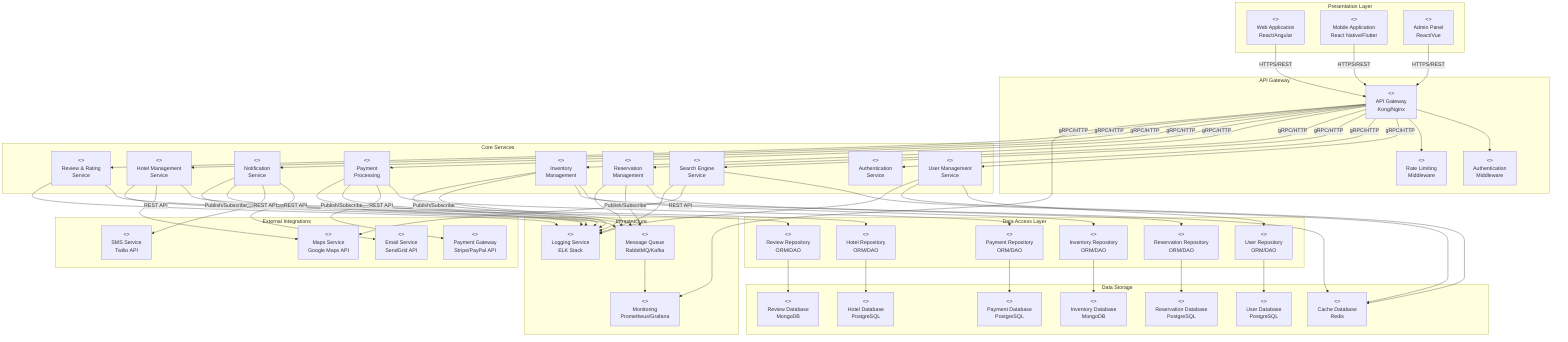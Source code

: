 graph TD
    subgraph "Presentation Layer"
        WebApp[<<component>><br/>Web Application<br/>React/Angular]
        MobileApp[<<component>><br/>Mobile Application<br/>React Native/Flutter]
        AdminPanel[<<component>><br/>Admin Panel<br/>React/Vue]
    end

    subgraph "API Gateway"
        Gateway[<<component>><br/>API Gateway<br/>Kong/Nginx]
        AuthMiddleware[<<component>><br/>Authentication<br/>Middleware]
        RateLimit[<<component>><br/>Rate Limiting<br/>Middleware]
    end

    subgraph "Core Services"
        UserMgmt[<<component>><br/>User Management<br/>Service]
        AuthService[<<component>><br/>Authentication<br/>Service]
        SearchEngine[<<component>><br/>Search Engine<br/>Service]
        ReservationMgmt[<<component>><br/>Reservation<br/>Management]
        InventoryMgmt[<<component>><br/>Inventory<br/>Management]
        PaymentProc[<<component>><br/>Payment<br/>Processing]
        NotificationSvc[<<component>><br/>Notification<br/>Service]
        HotelMgmt[<<component>><br/>Hotel Management<br/>Service]
        ReviewSvc[<<component>><br/>Review & Rating<br/>Service]
    end

    subgraph "Data Access Layer"
        UserRepo[<<component>><br/>User Repository<br/>ORM/DAO]
        ReservationRepo[<<component>><br/>Reservation Repository<br/>ORM/DAO]
        InventoryRepo[<<component>><br/>Inventory Repository<br/>ORM/DAO]
        PaymentRepo[<<component>><br/>Payment Repository<br/>ORM/DAO]
        HotelRepo[<<component>><br/>Hotel Repository<br/>ORM/DAO]
        ReviewRepo[<<component>><br/>Review Repository<br/>ORM/DAO]
    end

    subgraph "Data Storage"
        UserDB[<<database>><br/>User Database<br/>PostgreSQL]
        ReservationDB[<<database>><br/>Reservation Database<br/>PostgreSQL]
        InventoryDB[<<database>><br/>Inventory Database<br/>MongoDB]
        PaymentDB[<<database>><br/>Payment Database<br/>PostgreSQL]
        HotelDB[<<database>><br/>Hotel Database<br/>PostgreSQL]
        ReviewDB[<<database>><br/>Review Database<br/>MongoDB]
        CacheDB[<<database>><br/>Cache Database<br/>Redis]
    end

    subgraph "External Integrations"
        PaymentGW[<<component>><br/>Payment Gateway<br/>Stripe/PayPal API]
        EmailSvc[<<component>><br/>Email Service<br/>SendGrid API]
        SMSSvc[<<component>><br/>SMS Service<br/>Twilio API]
        MapsSvc[<<component>><br/>Maps Service<br/>Google Maps API]
    end

    subgraph "Infrastructure"
        MessageQueue[<<component>><br/>Message Queue<br/>RabbitMQ/Kafka]
        Logger[<<component>><br/>Logging Service<br/>ELK Stack]
        Monitor[<<component>><br/>Monitoring<br/>Prometheus/Grafana]
    end

    %% Presentation to Gateway
    WebApp -->|HTTPS/REST| Gateway
    MobileApp -->|HTTPS/REST| Gateway
    AdminPanel -->|HTTPS/REST| Gateway

    %% Gateway components
    Gateway --> AuthMiddleware
    Gateway --> RateLimit

    %% Gateway to Services
    Gateway -->|gRPC/HTTP| UserMgmt
    Gateway -->|gRPC/HTTP| AuthService
    Gateway -->|gRPC/HTTP| SearchEngine
    Gateway -->|gRPC/HTTP| ReservationMgmt
    Gateway -->|gRPC/HTTP| InventoryMgmt
    Gateway -->|gRPC/HTTP| PaymentProc
    Gateway -->|gRPC/HTTP| NotificationSvc
    Gateway -->|gRPC/HTTP| HotelMgmt
    Gateway -->|gRPC/HTTP| ReviewSvc

    %% Services to Repositories
    UserMgmt --> UserRepo
    ReservationMgmt --> ReservationRepo
    InventoryMgmt --> InventoryRepo
    PaymentProc --> PaymentRepo
    HotelMgmt --> HotelRepo
    ReviewSvc --> ReviewRepo

    %% Repositories to Databases
    UserRepo --> UserDB
    ReservationRepo --> ReservationDB
    InventoryRepo --> InventoryDB
    PaymentRepo --> PaymentDB
    HotelRepo --> HotelDB
    ReviewRepo --> ReviewDB

    %% Cache connections
    SearchEngine --> CacheDB
    InventoryMgmt --> CacheDB
    UserMgmt --> CacheDB

    %% External integrations
    PaymentProc -->|REST API| PaymentGW
    NotificationSvc -->|REST API| EmailSvc
    NotificationSvc -->|REST API| SMSSvc
    SearchEngine -->|REST API| MapsSvc
    HotelMgmt -->|REST API| MapsSvc

    %% Message Queue connections
    ReservationMgmt -->|Publish/Subscribe| MessageQueue
    PaymentProc -->|Publish/Subscribe| MessageQueue
    NotificationSvc -->|Publish/Subscribe| MessageQueue
    InventoryMgmt -->|Publish/Subscribe| MessageQueue

    %% Infrastructure connections
    UserMgmt --> Logger
    ReservationMgmt --> Logger
    InventoryMgmt --> Logger
    PaymentProc --> Logger
    NotificationSvc --> Logger
    SearchEngine --> Logger
    HotelMgmt --> Logger
    ReviewSvc --> Logger

    Gateway --> Monitor
    MessageQueue --> Monitor